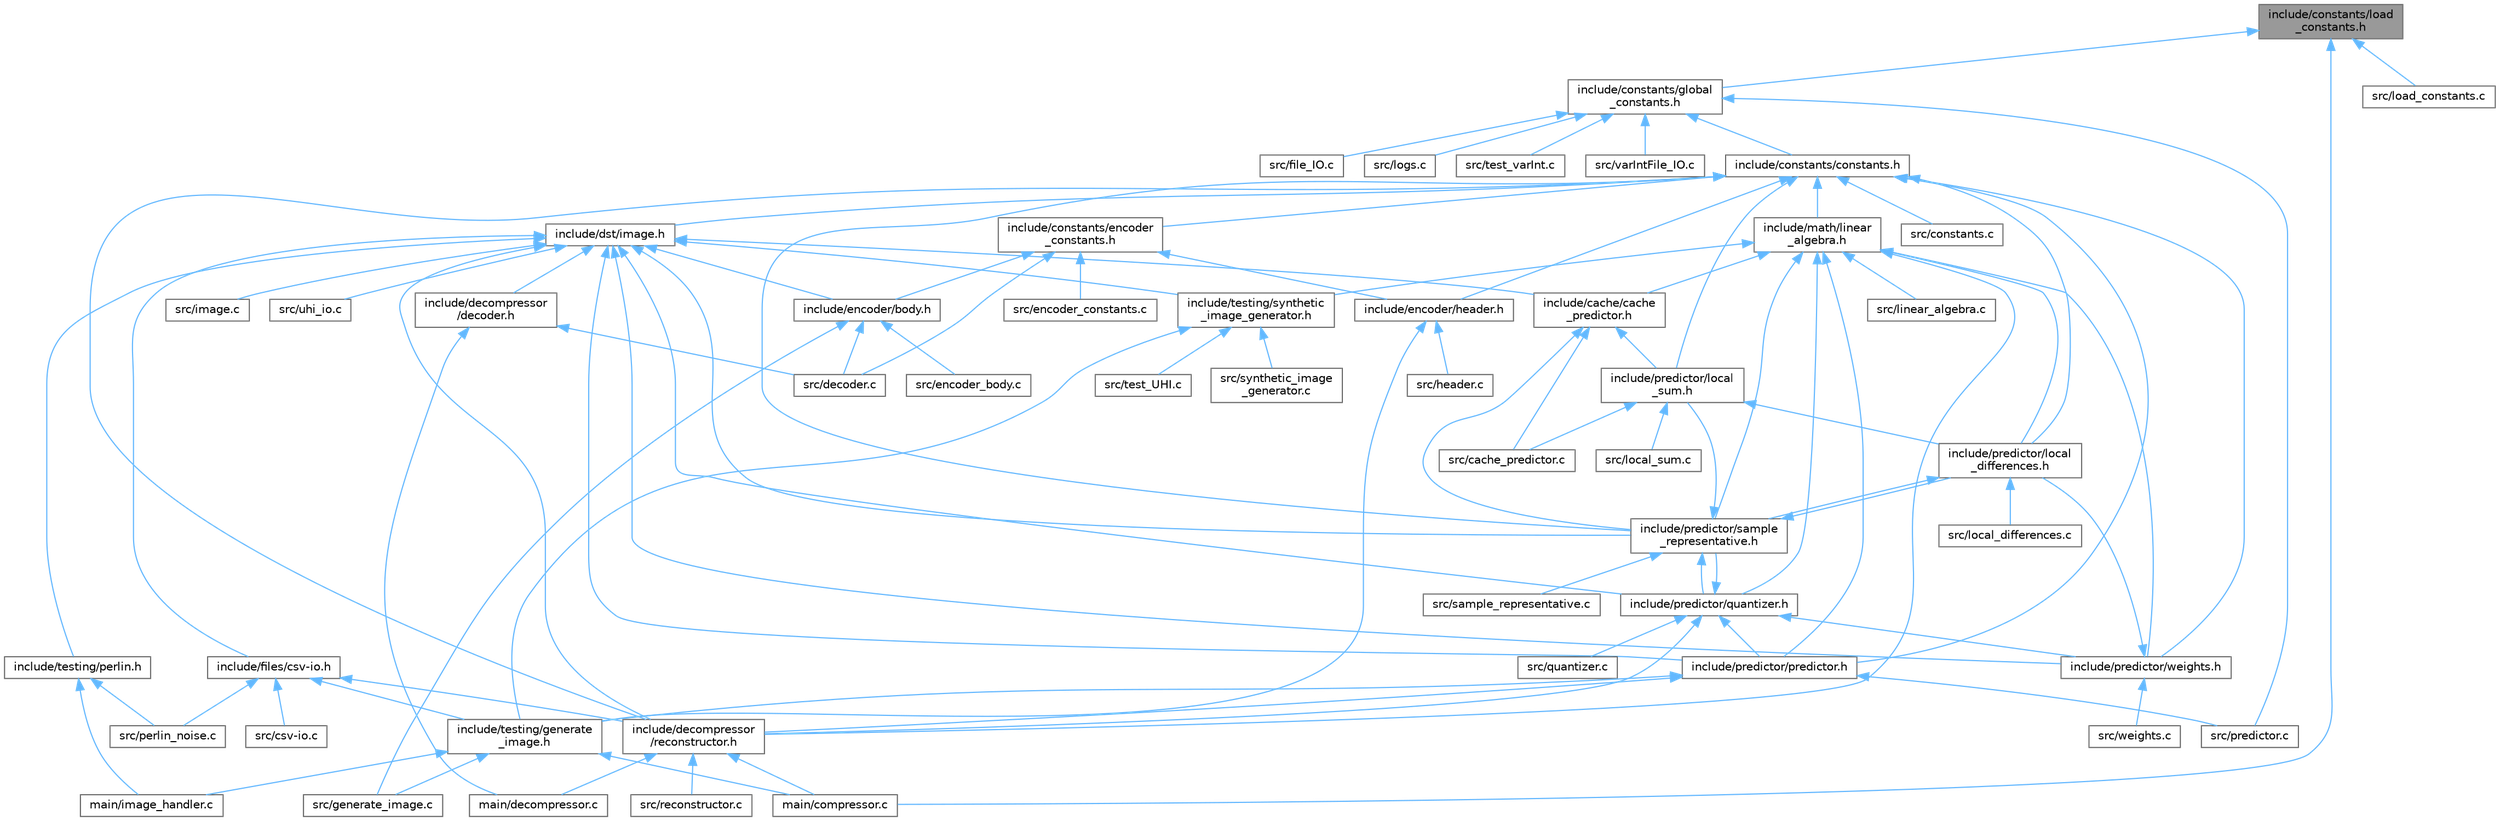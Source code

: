 digraph "include/constants/load_constants.h"
{
 // LATEX_PDF_SIZE
  bgcolor="transparent";
  edge [fontname=Helvetica,fontsize=10,labelfontname=Helvetica,labelfontsize=10];
  node [fontname=Helvetica,fontsize=10,shape=box,height=0.2,width=0.4];
  Node1 [id="Node000001",label="include/constants/load\l_constants.h",height=0.2,width=0.4,color="gray40", fillcolor="grey60", style="filled", fontcolor="black",tooltip=" "];
  Node1 -> Node2 [id="edge181_Node000001_Node000002",dir="back",color="steelblue1",style="solid",tooltip=" "];
  Node2 [id="Node000002",label="include/constants/global\l_constants.h",height=0.2,width=0.4,color="grey40", fillcolor="white", style="filled",URL="$d5/ddb/global__constants_8h.html",tooltip=" "];
  Node2 -> Node3 [id="edge182_Node000002_Node000003",dir="back",color="steelblue1",style="solid",tooltip=" "];
  Node3 [id="Node000003",label="include/constants/constants.h",height=0.2,width=0.4,color="grey40", fillcolor="white", style="filled",URL="$d2/d6f/constants_8h.html",tooltip=" "];
  Node3 -> Node4 [id="edge183_Node000003_Node000004",dir="back",color="steelblue1",style="solid",tooltip=" "];
  Node4 [id="Node000004",label="include/constants/encoder\l_constants.h",height=0.2,width=0.4,color="grey40", fillcolor="white", style="filled",URL="$d7/ddb/encoder__constants_8h.html",tooltip=" "];
  Node4 -> Node5 [id="edge184_Node000004_Node000005",dir="back",color="steelblue1",style="solid",tooltip=" "];
  Node5 [id="Node000005",label="include/encoder/body.h",height=0.2,width=0.4,color="grey40", fillcolor="white", style="filled",URL="$d0/d77/body_8h.html",tooltip=" "];
  Node5 -> Node6 [id="edge185_Node000005_Node000006",dir="back",color="steelblue1",style="solid",tooltip=" "];
  Node6 [id="Node000006",label="src/decoder.c",height=0.2,width=0.4,color="grey40", fillcolor="white", style="filled",URL="$d6/d19/decoder_8c.html",tooltip=" "];
  Node5 -> Node7 [id="edge186_Node000005_Node000007",dir="back",color="steelblue1",style="solid",tooltip=" "];
  Node7 [id="Node000007",label="src/encoder_body.c",height=0.2,width=0.4,color="grey40", fillcolor="white", style="filled",URL="$d6/da2/encoder__body_8c.html",tooltip=" "];
  Node5 -> Node8 [id="edge187_Node000005_Node000008",dir="back",color="steelblue1",style="solid",tooltip=" "];
  Node8 [id="Node000008",label="src/generate_image.c",height=0.2,width=0.4,color="grey40", fillcolor="white", style="filled",URL="$d6/d92/generate__image_8c.html",tooltip=" "];
  Node4 -> Node9 [id="edge188_Node000004_Node000009",dir="back",color="steelblue1",style="solid",tooltip=" "];
  Node9 [id="Node000009",label="include/encoder/header.h",height=0.2,width=0.4,color="grey40", fillcolor="white", style="filled",URL="$df/dcb/header_8h.html",tooltip=" "];
  Node9 -> Node10 [id="edge189_Node000009_Node000010",dir="back",color="steelblue1",style="solid",tooltip=" "];
  Node10 [id="Node000010",label="include/testing/generate\l_image.h",height=0.2,width=0.4,color="grey40", fillcolor="white", style="filled",URL="$df/d7b/generate__image_8h.html",tooltip=" "];
  Node10 -> Node11 [id="edge190_Node000010_Node000011",dir="back",color="steelblue1",style="solid",tooltip=" "];
  Node11 [id="Node000011",label="main/compressor.c",height=0.2,width=0.4,color="grey40", fillcolor="white", style="filled",URL="$da/db2/compressor_8c.html",tooltip=" "];
  Node10 -> Node12 [id="edge191_Node000010_Node000012",dir="back",color="steelblue1",style="solid",tooltip=" "];
  Node12 [id="Node000012",label="main/image_handler.c",height=0.2,width=0.4,color="grey40", fillcolor="white", style="filled",URL="$d1/d6e/image__handler_8c.html",tooltip=" "];
  Node10 -> Node8 [id="edge192_Node000010_Node000008",dir="back",color="steelblue1",style="solid",tooltip=" "];
  Node9 -> Node13 [id="edge193_Node000009_Node000013",dir="back",color="steelblue1",style="solid",tooltip=" "];
  Node13 [id="Node000013",label="src/header.c",height=0.2,width=0.4,color="grey40", fillcolor="white", style="filled",URL="$df/db9/header_8c.html",tooltip=" "];
  Node4 -> Node6 [id="edge194_Node000004_Node000006",dir="back",color="steelblue1",style="solid",tooltip=" "];
  Node4 -> Node14 [id="edge195_Node000004_Node000014",dir="back",color="steelblue1",style="solid",tooltip=" "];
  Node14 [id="Node000014",label="src/encoder_constants.c",height=0.2,width=0.4,color="grey40", fillcolor="white", style="filled",URL="$d5/d79/encoder__constants_8c.html",tooltip=" "];
  Node3 -> Node15 [id="edge196_Node000003_Node000015",dir="back",color="steelblue1",style="solid",tooltip=" "];
  Node15 [id="Node000015",label="include/decompressor\l/reconstructor.h",height=0.2,width=0.4,color="grey40", fillcolor="white", style="filled",URL="$de/d32/reconstructor_8h.html",tooltip=" "];
  Node15 -> Node11 [id="edge197_Node000015_Node000011",dir="back",color="steelblue1",style="solid",tooltip=" "];
  Node15 -> Node16 [id="edge198_Node000015_Node000016",dir="back",color="steelblue1",style="solid",tooltip=" "];
  Node16 [id="Node000016",label="main/decompressor.c",height=0.2,width=0.4,color="grey40", fillcolor="white", style="filled",URL="$df/dee/decompressor_8c.html",tooltip=" "];
  Node15 -> Node17 [id="edge199_Node000015_Node000017",dir="back",color="steelblue1",style="solid",tooltip=" "];
  Node17 [id="Node000017",label="src/reconstructor.c",height=0.2,width=0.4,color="grey40", fillcolor="white", style="filled",URL="$d6/dce/reconstructor_8c.html",tooltip=" "];
  Node3 -> Node18 [id="edge200_Node000003_Node000018",dir="back",color="steelblue1",style="solid",tooltip=" "];
  Node18 [id="Node000018",label="include/dst/image.h",height=0.2,width=0.4,color="grey40", fillcolor="white", style="filled",URL="$d5/db2/image_8h.html",tooltip=" "];
  Node18 -> Node19 [id="edge201_Node000018_Node000019",dir="back",color="steelblue1",style="solid",tooltip=" "];
  Node19 [id="Node000019",label="include/cache/cache\l_predictor.h",height=0.2,width=0.4,color="grey40", fillcolor="white", style="filled",URL="$df/d01/cache__predictor_8h.html",tooltip="Deprecated, Used as a buffer for debugging and temporary storage."];
  Node19 -> Node20 [id="edge202_Node000019_Node000020",dir="back",color="steelblue1",style="solid",tooltip=" "];
  Node20 [id="Node000020",label="include/predictor/local\l_sum.h",height=0.2,width=0.4,color="grey40", fillcolor="white", style="filled",URL="$d6/d9d/local__sum_8h.html",tooltip=" "];
  Node20 -> Node21 [id="edge203_Node000020_Node000021",dir="back",color="steelblue1",style="solid",tooltip=" "];
  Node21 [id="Node000021",label="include/predictor/local\l_differences.h",height=0.2,width=0.4,color="grey40", fillcolor="white", style="filled",URL="$d2/df3/local__differences_8h.html",tooltip=" "];
  Node21 -> Node22 [id="edge204_Node000021_Node000022",dir="back",color="steelblue1",style="solid",tooltip=" "];
  Node22 [id="Node000022",label="include/predictor/sample\l_representative.h",height=0.2,width=0.4,color="grey40", fillcolor="white", style="filled",URL="$df/d7d/sample__representative_8h.html",tooltip=" "];
  Node22 -> Node21 [id="edge205_Node000022_Node000021",dir="back",color="steelblue1",style="solid",tooltip=" "];
  Node22 -> Node20 [id="edge206_Node000022_Node000020",dir="back",color="steelblue1",style="solid",tooltip=" "];
  Node22 -> Node23 [id="edge207_Node000022_Node000023",dir="back",color="steelblue1",style="solid",tooltip=" "];
  Node23 [id="Node000023",label="include/predictor/quantizer.h",height=0.2,width=0.4,color="grey40", fillcolor="white", style="filled",URL="$d1/d38/quantizer_8h.html",tooltip=" "];
  Node23 -> Node15 [id="edge208_Node000023_Node000015",dir="back",color="steelblue1",style="solid",tooltip=" "];
  Node23 -> Node24 [id="edge209_Node000023_Node000024",dir="back",color="steelblue1",style="solid",tooltip=" "];
  Node24 [id="Node000024",label="include/predictor/predictor.h",height=0.2,width=0.4,color="grey40", fillcolor="white", style="filled",URL="$dc/d08/predictor_8h.html",tooltip=" "];
  Node24 -> Node15 [id="edge210_Node000024_Node000015",dir="back",color="steelblue1",style="solid",tooltip=" "];
  Node24 -> Node10 [id="edge211_Node000024_Node000010",dir="back",color="steelblue1",style="solid",tooltip=" "];
  Node24 -> Node25 [id="edge212_Node000024_Node000025",dir="back",color="steelblue1",style="solid",tooltip=" "];
  Node25 [id="Node000025",label="src/predictor.c",height=0.2,width=0.4,color="grey40", fillcolor="white", style="filled",URL="$db/d25/predictor_8c.html",tooltip=" "];
  Node23 -> Node22 [id="edge213_Node000023_Node000022",dir="back",color="steelblue1",style="solid",tooltip=" "];
  Node23 -> Node26 [id="edge214_Node000023_Node000026",dir="back",color="steelblue1",style="solid",tooltip=" "];
  Node26 [id="Node000026",label="include/predictor/weights.h",height=0.2,width=0.4,color="grey40", fillcolor="white", style="filled",URL="$d2/d6a/weights_8h.html",tooltip=" "];
  Node26 -> Node21 [id="edge215_Node000026_Node000021",dir="back",color="steelblue1",style="solid",tooltip=" "];
  Node26 -> Node27 [id="edge216_Node000026_Node000027",dir="back",color="steelblue1",style="solid",tooltip=" "];
  Node27 [id="Node000027",label="src/weights.c",height=0.2,width=0.4,color="grey40", fillcolor="white", style="filled",URL="$d0/d26/weights_8c.html",tooltip=" "];
  Node23 -> Node28 [id="edge217_Node000023_Node000028",dir="back",color="steelblue1",style="solid",tooltip=" "];
  Node28 [id="Node000028",label="src/quantizer.c",height=0.2,width=0.4,color="grey40", fillcolor="white", style="filled",URL="$dc/df1/quantizer_8c.html",tooltip=" "];
  Node22 -> Node29 [id="edge218_Node000022_Node000029",dir="back",color="steelblue1",style="solid",tooltip=" "];
  Node29 [id="Node000029",label="src/sample_representative.c",height=0.2,width=0.4,color="grey40", fillcolor="white", style="filled",URL="$d7/d58/sample__representative_8c.html",tooltip=" "];
  Node21 -> Node30 [id="edge219_Node000021_Node000030",dir="back",color="steelblue1",style="solid",tooltip=" "];
  Node30 [id="Node000030",label="src/local_differences.c",height=0.2,width=0.4,color="grey40", fillcolor="white", style="filled",URL="$d8/d97/local__differences_8c.html",tooltip=" "];
  Node20 -> Node31 [id="edge220_Node000020_Node000031",dir="back",color="steelblue1",style="solid",tooltip=" "];
  Node31 [id="Node000031",label="src/cache_predictor.c",height=0.2,width=0.4,color="grey40", fillcolor="white", style="filled",URL="$dc/d99/cache__predictor_8c.html",tooltip=" "];
  Node20 -> Node32 [id="edge221_Node000020_Node000032",dir="back",color="steelblue1",style="solid",tooltip=" "];
  Node32 [id="Node000032",label="src/local_sum.c",height=0.2,width=0.4,color="grey40", fillcolor="white", style="filled",URL="$db/d31/local__sum_8c.html",tooltip=" "];
  Node19 -> Node22 [id="edge222_Node000019_Node000022",dir="back",color="steelblue1",style="solid",tooltip=" "];
  Node19 -> Node31 [id="edge223_Node000019_Node000031",dir="back",color="steelblue1",style="solid",tooltip=" "];
  Node18 -> Node33 [id="edge224_Node000018_Node000033",dir="back",color="steelblue1",style="solid",tooltip=" "];
  Node33 [id="Node000033",label="include/decompressor\l/decoder.h",height=0.2,width=0.4,color="grey40", fillcolor="white", style="filled",URL="$d8/dbb/decompressor_2decoder_8h.html",tooltip=" "];
  Node33 -> Node16 [id="edge225_Node000033_Node000016",dir="back",color="steelblue1",style="solid",tooltip=" "];
  Node33 -> Node6 [id="edge226_Node000033_Node000006",dir="back",color="steelblue1",style="solid",tooltip=" "];
  Node18 -> Node15 [id="edge227_Node000018_Node000015",dir="back",color="steelblue1",style="solid",tooltip=" "];
  Node18 -> Node5 [id="edge228_Node000018_Node000005",dir="back",color="steelblue1",style="solid",tooltip=" "];
  Node18 -> Node34 [id="edge229_Node000018_Node000034",dir="back",color="steelblue1",style="solid",tooltip=" "];
  Node34 [id="Node000034",label="include/files/csv-io.h",height=0.2,width=0.4,color="grey40", fillcolor="white", style="filled",URL="$d6/d51/csv-io_8h.html",tooltip=" "];
  Node34 -> Node15 [id="edge230_Node000034_Node000015",dir="back",color="steelblue1",style="solid",tooltip=" "];
  Node34 -> Node10 [id="edge231_Node000034_Node000010",dir="back",color="steelblue1",style="solid",tooltip=" "];
  Node34 -> Node35 [id="edge232_Node000034_Node000035",dir="back",color="steelblue1",style="solid",tooltip=" "];
  Node35 [id="Node000035",label="src/csv-io.c",height=0.2,width=0.4,color="grey40", fillcolor="white", style="filled",URL="$df/df6/csv-io_8c.html",tooltip=" "];
  Node34 -> Node36 [id="edge233_Node000034_Node000036",dir="back",color="steelblue1",style="solid",tooltip=" "];
  Node36 [id="Node000036",label="src/perlin_noise.c",height=0.2,width=0.4,color="grey40", fillcolor="white", style="filled",URL="$d1/d32/perlin__noise_8c.html",tooltip=" "];
  Node18 -> Node24 [id="edge234_Node000018_Node000024",dir="back",color="steelblue1",style="solid",tooltip=" "];
  Node18 -> Node23 [id="edge235_Node000018_Node000023",dir="back",color="steelblue1",style="solid",tooltip=" "];
  Node18 -> Node22 [id="edge236_Node000018_Node000022",dir="back",color="steelblue1",style="solid",tooltip=" "];
  Node18 -> Node26 [id="edge237_Node000018_Node000026",dir="back",color="steelblue1",style="solid",tooltip=" "];
  Node18 -> Node37 [id="edge238_Node000018_Node000037",dir="back",color="steelblue1",style="solid",tooltip=" "];
  Node37 [id="Node000037",label="include/testing/perlin.h",height=0.2,width=0.4,color="grey40", fillcolor="white", style="filled",URL="$d1/d9c/perlin_8h.html",tooltip=" "];
  Node37 -> Node12 [id="edge239_Node000037_Node000012",dir="back",color="steelblue1",style="solid",tooltip=" "];
  Node37 -> Node36 [id="edge240_Node000037_Node000036",dir="back",color="steelblue1",style="solid",tooltip=" "];
  Node18 -> Node38 [id="edge241_Node000018_Node000038",dir="back",color="steelblue1",style="solid",tooltip=" "];
  Node38 [id="Node000038",label="include/testing/synthetic\l_image_generator.h",height=0.2,width=0.4,color="grey40", fillcolor="white", style="filled",URL="$d9/dea/synthetic__image__generator_8h.html",tooltip=" "];
  Node38 -> Node10 [id="edge242_Node000038_Node000010",dir="back",color="steelblue1",style="solid",tooltip=" "];
  Node38 -> Node39 [id="edge243_Node000038_Node000039",dir="back",color="steelblue1",style="solid",tooltip=" "];
  Node39 [id="Node000039",label="src/synthetic_image\l_generator.c",height=0.2,width=0.4,color="grey40", fillcolor="white", style="filled",URL="$d5/d40/synthetic__image__generator_8c.html",tooltip=" "];
  Node38 -> Node40 [id="edge244_Node000038_Node000040",dir="back",color="steelblue1",style="solid",tooltip=" "];
  Node40 [id="Node000040",label="src/test_UHI.c",height=0.2,width=0.4,color="grey40", fillcolor="white", style="filled",URL="$d1/dfd/test___u_h_i_8c.html",tooltip=" "];
  Node18 -> Node41 [id="edge245_Node000018_Node000041",dir="back",color="steelblue1",style="solid",tooltip=" "];
  Node41 [id="Node000041",label="src/image.c",height=0.2,width=0.4,color="grey40", fillcolor="white", style="filled",URL="$d3/d10/image_8c.html",tooltip=" "];
  Node18 -> Node42 [id="edge246_Node000018_Node000042",dir="back",color="steelblue1",style="solid",tooltip=" "];
  Node42 [id="Node000042",label="src/uhi_io.c",height=0.2,width=0.4,color="grey40", fillcolor="white", style="filled",URL="$d6/d7a/uhi__io_8c.html",tooltip=" "];
  Node3 -> Node9 [id="edge247_Node000003_Node000009",dir="back",color="steelblue1",style="solid",tooltip=" "];
  Node3 -> Node43 [id="edge248_Node000003_Node000043",dir="back",color="steelblue1",style="solid",tooltip=" "];
  Node43 [id="Node000043",label="include/math/linear\l_algebra.h",height=0.2,width=0.4,color="grey40", fillcolor="white", style="filled",URL="$dc/d9c/linear__algebra_8h.html",tooltip=" "];
  Node43 -> Node19 [id="edge249_Node000043_Node000019",dir="back",color="steelblue1",style="solid",tooltip=" "];
  Node43 -> Node15 [id="edge250_Node000043_Node000015",dir="back",color="steelblue1",style="solid",tooltip=" "];
  Node43 -> Node21 [id="edge251_Node000043_Node000021",dir="back",color="steelblue1",style="solid",tooltip=" "];
  Node43 -> Node24 [id="edge252_Node000043_Node000024",dir="back",color="steelblue1",style="solid",tooltip=" "];
  Node43 -> Node23 [id="edge253_Node000043_Node000023",dir="back",color="steelblue1",style="solid",tooltip=" "];
  Node43 -> Node22 [id="edge254_Node000043_Node000022",dir="back",color="steelblue1",style="solid",tooltip=" "];
  Node43 -> Node26 [id="edge255_Node000043_Node000026",dir="back",color="steelblue1",style="solid",tooltip=" "];
  Node43 -> Node38 [id="edge256_Node000043_Node000038",dir="back",color="steelblue1",style="solid",tooltip=" "];
  Node43 -> Node44 [id="edge257_Node000043_Node000044",dir="back",color="steelblue1",style="solid",tooltip=" "];
  Node44 [id="Node000044",label="src/linear_algebra.c",height=0.2,width=0.4,color="grey40", fillcolor="white", style="filled",URL="$df/d91/linear__algebra_8c.html",tooltip=" "];
  Node3 -> Node21 [id="edge258_Node000003_Node000021",dir="back",color="steelblue1",style="solid",tooltip=" "];
  Node3 -> Node20 [id="edge259_Node000003_Node000020",dir="back",color="steelblue1",style="solid",tooltip=" "];
  Node3 -> Node24 [id="edge260_Node000003_Node000024",dir="back",color="steelblue1",style="solid",tooltip=" "];
  Node3 -> Node22 [id="edge261_Node000003_Node000022",dir="back",color="steelblue1",style="solid",tooltip=" "];
  Node3 -> Node26 [id="edge262_Node000003_Node000026",dir="back",color="steelblue1",style="solid",tooltip=" "];
  Node3 -> Node45 [id="edge263_Node000003_Node000045",dir="back",color="steelblue1",style="solid",tooltip=" "];
  Node45 [id="Node000045",label="src/constants.c",height=0.2,width=0.4,color="grey40", fillcolor="white", style="filled",URL="$d4/df3/constants_8c.html",tooltip=" "];
  Node2 -> Node46 [id="edge264_Node000002_Node000046",dir="back",color="steelblue1",style="solid",tooltip=" "];
  Node46 [id="Node000046",label="src/file_IO.c",height=0.2,width=0.4,color="grey40", fillcolor="white", style="filled",URL="$d9/da2/file___i_o_8c.html",tooltip=" "];
  Node2 -> Node47 [id="edge265_Node000002_Node000047",dir="back",color="steelblue1",style="solid",tooltip=" "];
  Node47 [id="Node000047",label="src/logs.c",height=0.2,width=0.4,color="grey40", fillcolor="white", style="filled",URL="$d7/d02/logs_8c.html",tooltip=" "];
  Node2 -> Node25 [id="edge266_Node000002_Node000025",dir="back",color="steelblue1",style="solid",tooltip=" "];
  Node2 -> Node48 [id="edge267_Node000002_Node000048",dir="back",color="steelblue1",style="solid",tooltip=" "];
  Node48 [id="Node000048",label="src/test_varInt.c",height=0.2,width=0.4,color="grey40", fillcolor="white", style="filled",URL="$d8/dd4/test__var_int_8c.html",tooltip=" "];
  Node2 -> Node49 [id="edge268_Node000002_Node000049",dir="back",color="steelblue1",style="solid",tooltip=" "];
  Node49 [id="Node000049",label="src/varIntFile_IO.c",height=0.2,width=0.4,color="grey40", fillcolor="white", style="filled",URL="$d7/db9/var_int_file___i_o_8c.html",tooltip=" "];
  Node1 -> Node11 [id="edge269_Node000001_Node000011",dir="back",color="steelblue1",style="solid",tooltip=" "];
  Node1 -> Node50 [id="edge270_Node000001_Node000050",dir="back",color="steelblue1",style="solid",tooltip=" "];
  Node50 [id="Node000050",label="src/load_constants.c",height=0.2,width=0.4,color="grey40", fillcolor="white", style="filled",URL="$dd/ded/load__constants_8c.html",tooltip=" "];
}
